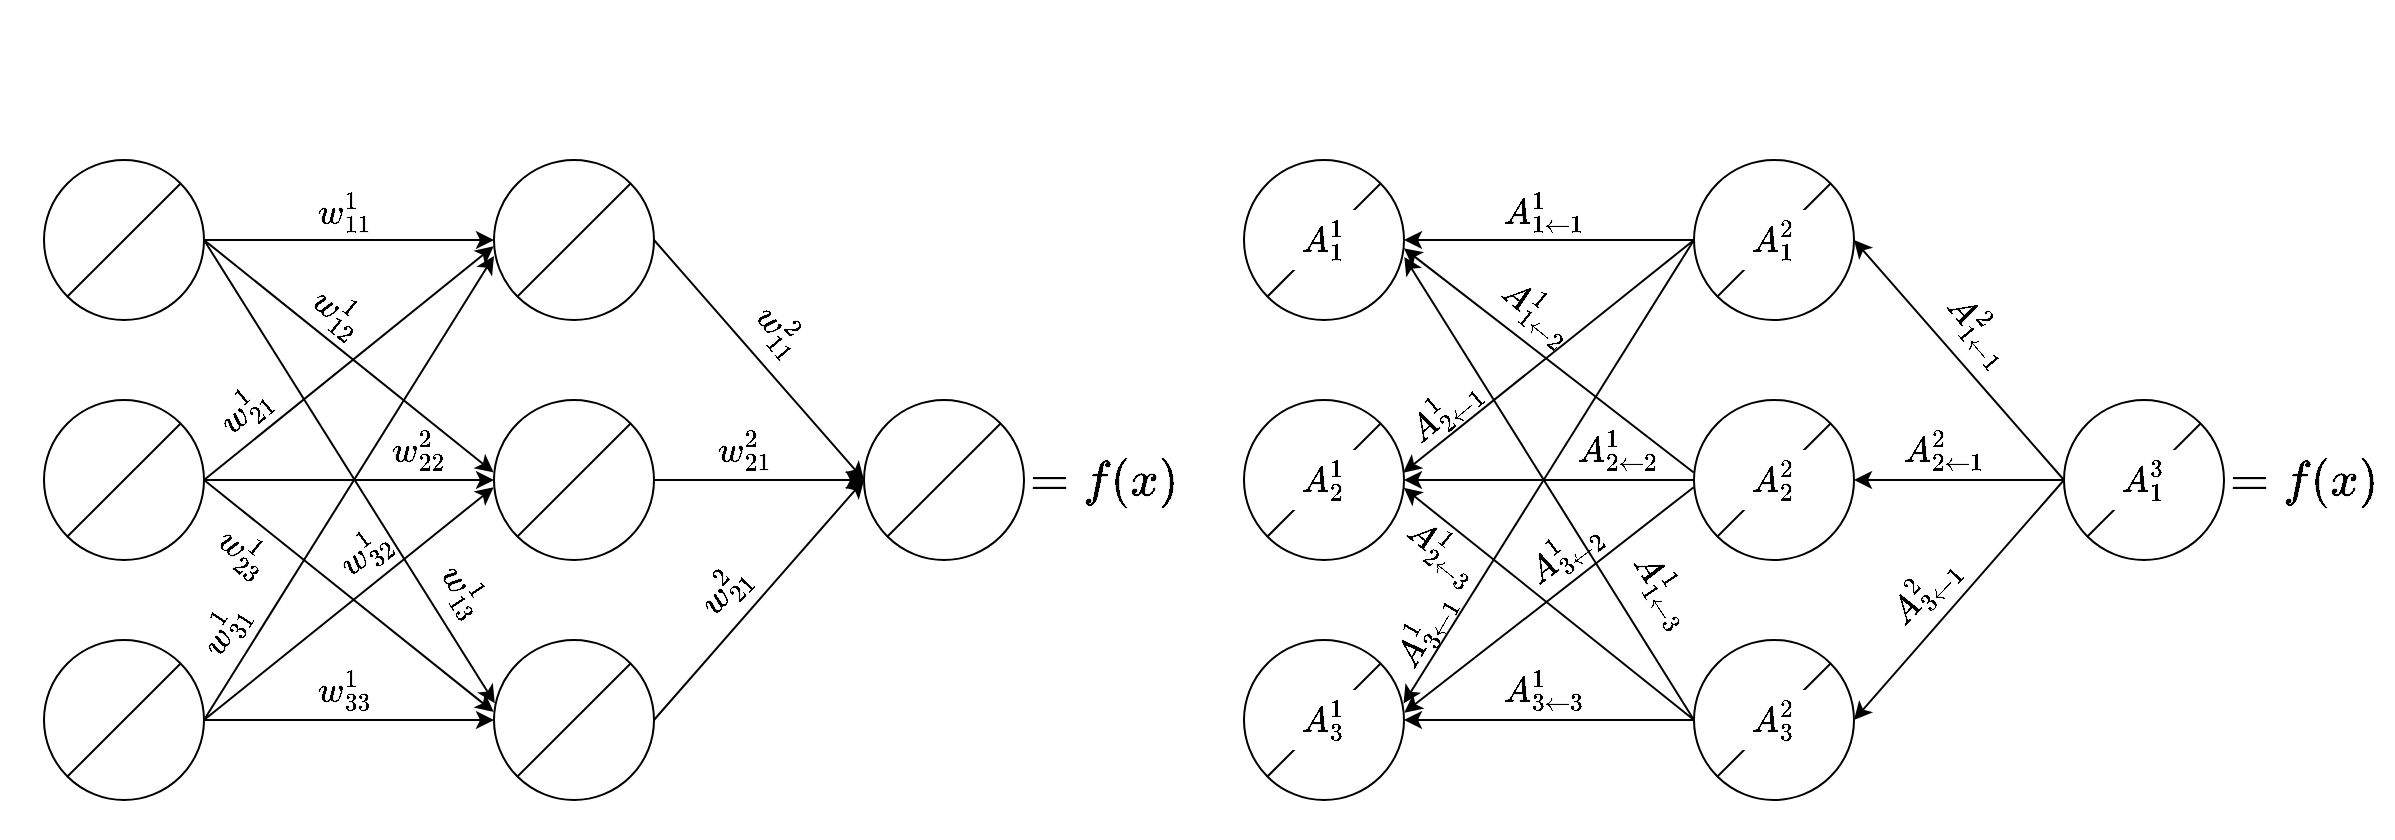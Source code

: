 <mxfile version="21.0.6" type="github"><diagram id="L71-HYiMx5dE4_1I3F0T" name="Sivu-1"><mxGraphModel dx="2271" dy="767" grid="1" gridSize="10" guides="1" tooltips="1" connect="1" arrows="1" fold="1" page="1" pageScale="1" pageWidth="827" pageHeight="1169" math="1" shadow="0"><root><mxCell id="0"/><mxCell id="1" parent="0"/><mxCell id="mySPSd7laB0A6SMgmcMS-1" value="" style="group" parent="1" vertex="1" connectable="0"><mxGeometry x="-822" width="930" height="419" as="geometry"/></mxCell><mxCell id="izF1CWLwOtwObPyW_wJa-1" value="" style="group" parent="mySPSd7laB0A6SMgmcMS-1" vertex="1" connectable="0"><mxGeometry y="99" width="780" height="320" as="geometry"/></mxCell><mxCell id="XnAn_cJSLQp4wYXauc3o-93" value="" style="group" vertex="1" connectable="0" parent="izF1CWLwOtwObPyW_wJa-1"><mxGeometry x="22" y="-19" width="560" height="320" as="geometry"/></mxCell><mxCell id="unRAUoUYdDuh-6SN-mz_-5" value="" style="ellipse;whiteSpace=wrap;html=1;aspect=fixed;" parent="XnAn_cJSLQp4wYXauc3o-93" vertex="1"><mxGeometry width="80" height="80" as="geometry"/></mxCell><mxCell id="unRAUoUYdDuh-6SN-mz_-6" value="" style="ellipse;whiteSpace=wrap;html=1;aspect=fixed;" parent="XnAn_cJSLQp4wYXauc3o-93" vertex="1"><mxGeometry y="240" width="80" height="80" as="geometry"/></mxCell><mxCell id="unRAUoUYdDuh-6SN-mz_-7" value="" style="ellipse;whiteSpace=wrap;html=1;aspect=fixed;" parent="XnAn_cJSLQp4wYXauc3o-93" vertex="1"><mxGeometry y="120" width="80" height="80" as="geometry"/></mxCell><mxCell id="unRAUoUYdDuh-6SN-mz_-21" value="" style="endArrow=classic;html=1;rounded=0;entryX=-0.002;entryY=0.539;entryDx=0;entryDy=0;exitX=1;exitY=0.5;exitDx=0;exitDy=0;entryPerimeter=0;" parent="XnAn_cJSLQp4wYXauc3o-93" source="unRAUoUYdDuh-6SN-mz_-7" target="unRAUoUYdDuh-6SN-mz_-57" edge="1"><mxGeometry width="50" height="50" relative="1" as="geometry"><mxPoint x="75" y="210" as="sourcePoint"/><mxPoint x="215" y="100" as="targetPoint"/></mxGeometry></mxCell><mxCell id="unRAUoUYdDuh-6SN-mz_-22" value="" style="endArrow=classic;html=1;rounded=0;exitX=1;exitY=0.5;exitDx=0;exitDy=0;entryX=0;entryY=0.5;entryDx=0;entryDy=0;" parent="XnAn_cJSLQp4wYXauc3o-93" source="unRAUoUYdDuh-6SN-mz_-5" target="unRAUoUYdDuh-6SN-mz_-57" edge="1"><mxGeometry width="50" height="50" relative="1" as="geometry"><mxPoint x="135" y="40" as="sourcePoint"/><mxPoint x="215" y="91.04" as="targetPoint"/></mxGeometry></mxCell><mxCell id="unRAUoUYdDuh-6SN-mz_-23" value="" style="endArrow=classic;html=1;rounded=0;exitX=1;exitY=0.5;exitDx=0;exitDy=0;entryX=0;entryY=0.6;entryDx=0;entryDy=0;entryPerimeter=0;" parent="XnAn_cJSLQp4wYXauc3o-93" source="unRAUoUYdDuh-6SN-mz_-6" target="unRAUoUYdDuh-6SN-mz_-57" edge="1"><mxGeometry width="50" height="50" relative="1" as="geometry"><mxPoint x="135" y="280" as="sourcePoint"/><mxPoint x="216.04" y="108" as="targetPoint"/></mxGeometry></mxCell><mxCell id="unRAUoUYdDuh-6SN-mz_-24" value="" style="endArrow=classic;html=1;rounded=0;exitX=1;exitY=0.5;exitDx=0;exitDy=0;entryX=0.005;entryY=0.395;entryDx=0;entryDy=0;entryPerimeter=0;" parent="XnAn_cJSLQp4wYXauc3o-93" source="unRAUoUYdDuh-6SN-mz_-5" target="unRAUoUYdDuh-6SN-mz_-59" edge="1"><mxGeometry width="50" height="50" relative="1" as="geometry"><mxPoint x="145" as="sourcePoint"/><mxPoint x="225" as="targetPoint"/></mxGeometry></mxCell><mxCell id="unRAUoUYdDuh-6SN-mz_-45" value="&lt;div style=&quot;font-size: 15px;&quot;&gt;&lt;sub style=&quot;font-size: 15px;&quot;&gt;$$w^1_{31}$$&lt;/sub&gt;&lt;/div&gt;" style="text;html=1;strokeColor=none;fillColor=none;align=center;verticalAlign=middle;whiteSpace=wrap;rounded=0;fontSize=15;rotation=-57;" parent="XnAn_cJSLQp4wYXauc3o-93" vertex="1"><mxGeometry x="60" y="220" width="60" height="30" as="geometry"/></mxCell><mxCell id="unRAUoUYdDuh-6SN-mz_-46" value="&lt;div style=&quot;font-size: 15px;&quot;&gt;&lt;sub style=&quot;font-size: 15px;&quot;&gt;$$w^1_{11}$$&lt;/sub&gt;&lt;/div&gt;" style="text;html=1;strokeColor=none;fillColor=none;align=center;verticalAlign=middle;whiteSpace=wrap;rounded=0;fontSize=15;rotation=0;" parent="XnAn_cJSLQp4wYXauc3o-93" vertex="1"><mxGeometry x="120" y="11" width="60" height="30" as="geometry"/></mxCell><mxCell id="unRAUoUYdDuh-6SN-mz_-47" value="&lt;div style=&quot;font-size: 15px;&quot;&gt;&lt;sub style=&quot;font-size: 15px;&quot;&gt;$$w^1_{21}$$&lt;/sub&gt;&lt;/div&gt;" style="text;html=1;strokeColor=none;fillColor=none;align=center;verticalAlign=middle;whiteSpace=wrap;rounded=0;fontSize=15;rotation=-40;" parent="XnAn_cJSLQp4wYXauc3o-93" vertex="1"><mxGeometry x="70" y="110" width="60" height="30" as="geometry"/></mxCell><mxCell id="unRAUoUYdDuh-6SN-mz_-48" value="" style="endArrow=none;html=1;rounded=0;fontSize=15;exitX=0;exitY=1;exitDx=0;exitDy=0;entryX=1;entryY=0;entryDx=0;entryDy=0;" parent="XnAn_cJSLQp4wYXauc3o-93" source="unRAUoUYdDuh-6SN-mz_-5" target="unRAUoUYdDuh-6SN-mz_-5" edge="1"><mxGeometry width="50" height="50" relative="1" as="geometry"><mxPoint x="15" y="90" as="sourcePoint"/><mxPoint x="65" as="targetPoint"/></mxGeometry></mxCell><mxCell id="unRAUoUYdDuh-6SN-mz_-49" value="" style="endArrow=none;html=1;rounded=0;fontSize=15;exitX=0;exitY=1;exitDx=0;exitDy=0;entryX=1;entryY=0;entryDx=0;entryDy=0;" parent="XnAn_cJSLQp4wYXauc3o-93" source="unRAUoUYdDuh-6SN-mz_-7" target="unRAUoUYdDuh-6SN-mz_-7" edge="1"><mxGeometry width="50" height="50" relative="1" as="geometry"><mxPoint x="11.716" y="186.564" as="sourcePoint"/><mxPoint x="68.284" y="129.996" as="targetPoint"/></mxGeometry></mxCell><mxCell id="unRAUoUYdDuh-6SN-mz_-50" value="" style="endArrow=none;html=1;rounded=0;fontSize=15;exitX=0;exitY=1;exitDx=0;exitDy=0;entryX=1;entryY=0;entryDx=0;entryDy=0;" parent="XnAn_cJSLQp4wYXauc3o-93" source="unRAUoUYdDuh-6SN-mz_-6" target="unRAUoUYdDuh-6SN-mz_-6" edge="1"><mxGeometry width="50" height="50" relative="1" as="geometry"><mxPoint x="9.996" y="308.284" as="sourcePoint"/><mxPoint x="66.564" y="251.716" as="targetPoint"/></mxGeometry></mxCell><mxCell id="unRAUoUYdDuh-6SN-mz_-57" value="" style="ellipse;whiteSpace=wrap;html=1;aspect=fixed;" parent="XnAn_cJSLQp4wYXauc3o-93" vertex="1"><mxGeometry x="225" width="80" height="80" as="geometry"/></mxCell><mxCell id="unRAUoUYdDuh-6SN-mz_-58" value="" style="endArrow=none;html=1;rounded=0;fontSize=15;exitX=0;exitY=1;exitDx=0;exitDy=0;entryX=1;entryY=0;entryDx=0;entryDy=0;" parent="XnAn_cJSLQp4wYXauc3o-93" source="unRAUoUYdDuh-6SN-mz_-57" target="unRAUoUYdDuh-6SN-mz_-57" edge="1"><mxGeometry width="50" height="50" relative="1" as="geometry"><mxPoint x="240" y="150" as="sourcePoint"/><mxPoint x="290" y="60" as="targetPoint"/></mxGeometry></mxCell><mxCell id="unRAUoUYdDuh-6SN-mz_-59" value="" style="ellipse;whiteSpace=wrap;html=1;aspect=fixed;" parent="XnAn_cJSLQp4wYXauc3o-93" vertex="1"><mxGeometry x="225" y="240" width="80" height="80" as="geometry"/></mxCell><mxCell id="unRAUoUYdDuh-6SN-mz_-60" value="" style="endArrow=none;html=1;rounded=0;fontSize=15;exitX=0;exitY=1;exitDx=0;exitDy=0;entryX=1;entryY=0;entryDx=0;entryDy=0;" parent="XnAn_cJSLQp4wYXauc3o-93" source="unRAUoUYdDuh-6SN-mz_-59" target="unRAUoUYdDuh-6SN-mz_-59" edge="1"><mxGeometry width="50" height="50" relative="1" as="geometry"><mxPoint x="340" y="330" as="sourcePoint"/><mxPoint x="390" y="240" as="targetPoint"/></mxGeometry></mxCell><mxCell id="unRAUoUYdDuh-6SN-mz_-65" value="" style="endArrow=classic;html=1;rounded=0;fontSize=15;entryX=-0.002;entryY=0.449;entryDx=0;entryDy=0;exitX=1;exitY=0.5;exitDx=0;exitDy=0;entryPerimeter=0;" parent="XnAn_cJSLQp4wYXauc3o-93" source="unRAUoUYdDuh-6SN-mz_-7" target="unRAUoUYdDuh-6SN-mz_-59" edge="1"><mxGeometry width="50" height="50" relative="1" as="geometry"><mxPoint x="25" y="190" as="sourcePoint"/><mxPoint x="205" y="240" as="targetPoint"/></mxGeometry></mxCell><mxCell id="unRAUoUYdDuh-6SN-mz_-67" value="" style="endArrow=classic;html=1;rounded=0;fontSize=15;entryX=0;entryY=0.5;entryDx=0;entryDy=0;exitX=1;exitY=0.5;exitDx=0;exitDy=0;" parent="XnAn_cJSLQp4wYXauc3o-93" source="unRAUoUYdDuh-6SN-mz_-6" target="unRAUoUYdDuh-6SN-mz_-59" edge="1"><mxGeometry width="50" height="50" relative="1" as="geometry"><mxPoint x="25" y="190" as="sourcePoint"/><mxPoint x="75" y="140" as="targetPoint"/></mxGeometry></mxCell><mxCell id="unRAUoUYdDuh-6SN-mz_-68" value="&lt;div style=&quot;font-size: 15px;&quot;&gt;&lt;sub style=&quot;font-size: 15px;&quot;&gt;$$w^1_{33}$$&lt;/sub&gt;&lt;/div&gt;" style="text;html=1;strokeColor=none;fillColor=none;align=center;verticalAlign=middle;whiteSpace=wrap;rounded=0;fontSize=15;rotation=0;" parent="XnAn_cJSLQp4wYXauc3o-93" vertex="1"><mxGeometry x="120" y="250" width="60" height="30" as="geometry"/></mxCell><mxCell id="unRAUoUYdDuh-6SN-mz_-69" value="&lt;div style=&quot;font-size: 15px;&quot;&gt;&lt;sub style=&quot;font-size: 15px;&quot;&gt;$$w^1_{12}$$&lt;/sub&gt;&lt;/div&gt;" style="text;html=1;strokeColor=none;fillColor=none;align=center;verticalAlign=middle;whiteSpace=wrap;rounded=0;fontSize=15;rotation=39;" parent="XnAn_cJSLQp4wYXauc3o-93" vertex="1"><mxGeometry x="117" y="61" width="60" height="30" as="geometry"/></mxCell><mxCell id="unRAUoUYdDuh-6SN-mz_-70" value="&lt;div style=&quot;font-size: 15px;&quot;&gt;&lt;sub style=&quot;font-size: 15px;&quot;&gt;$$w^2_{22}$$&lt;/sub&gt;&lt;/div&gt;" style="text;html=1;strokeColor=none;fillColor=none;align=center;verticalAlign=middle;whiteSpace=wrap;rounded=0;fontSize=15;rotation=0;" parent="XnAn_cJSLQp4wYXauc3o-93" vertex="1"><mxGeometry x="157" y="130" width="60" height="30" as="geometry"/></mxCell><mxCell id="unRAUoUYdDuh-6SN-mz_-72" value="" style="ellipse;whiteSpace=wrap;html=1;aspect=fixed;" parent="XnAn_cJSLQp4wYXauc3o-93" vertex="1"><mxGeometry x="410" y="120" width="80" height="80" as="geometry"/></mxCell><mxCell id="unRAUoUYdDuh-6SN-mz_-73" value="" style="endArrow=none;html=1;rounded=0;fontSize=15;exitX=0;exitY=1;exitDx=0;exitDy=0;entryX=1;entryY=0;entryDx=0;entryDy=0;" parent="XnAn_cJSLQp4wYXauc3o-93" source="unRAUoUYdDuh-6SN-mz_-72" target="unRAUoUYdDuh-6SN-mz_-72" edge="1"><mxGeometry width="50" height="50" relative="1" as="geometry"><mxPoint x="525" y="270" as="sourcePoint"/><mxPoint x="575" y="180" as="targetPoint"/></mxGeometry></mxCell><mxCell id="unRAUoUYdDuh-6SN-mz_-74" value="" style="endArrow=classic;html=1;rounded=0;fontSize=15;entryX=0;entryY=0.5;entryDx=0;entryDy=0;exitX=1;exitY=0.5;exitDx=0;exitDy=0;" parent="XnAn_cJSLQp4wYXauc3o-93" source="unRAUoUYdDuh-6SN-mz_-57" target="unRAUoUYdDuh-6SN-mz_-72" edge="1"><mxGeometry width="50" height="50" relative="1" as="geometry"><mxPoint x="258" y="190" as="sourcePoint"/><mxPoint x="308" y="140" as="targetPoint"/></mxGeometry></mxCell><mxCell id="unRAUoUYdDuh-6SN-mz_-75" value="" style="endArrow=classic;html=1;rounded=0;fontSize=15;entryX=0;entryY=0.5;entryDx=0;entryDy=0;exitX=1;exitY=0.5;exitDx=0;exitDy=0;" parent="XnAn_cJSLQp4wYXauc3o-93" source="unRAUoUYdDuh-6SN-mz_-59" target="unRAUoUYdDuh-6SN-mz_-72" edge="1"><mxGeometry width="50" height="50" relative="1" as="geometry"><mxPoint x="258" y="190" as="sourcePoint"/><mxPoint x="308" y="140" as="targetPoint"/></mxGeometry></mxCell><mxCell id="unRAUoUYdDuh-6SN-mz_-76" value="&lt;div style=&quot;font-size: 15px;&quot;&gt;&lt;sub style=&quot;font-size: 15px;&quot;&gt;$$w^2_{11}$$&lt;/sub&gt;&lt;/div&gt;" style="text;html=1;strokeColor=none;fillColor=none;align=center;verticalAlign=middle;whiteSpace=wrap;rounded=0;fontSize=15;rotation=50;" parent="XnAn_cJSLQp4wYXauc3o-93" vertex="1"><mxGeometry x="338" y="70" width="60" height="30" as="geometry"/></mxCell><mxCell id="unRAUoUYdDuh-6SN-mz_-77" value="&lt;div style=&quot;font-size: 15px;&quot;&gt;&lt;sub style=&quot;font-size: 15px;&quot;&gt;$$w^2_{21}$$&lt;/sub&gt;&lt;/div&gt;" style="text;html=1;strokeColor=none;fillColor=none;align=center;verticalAlign=middle;whiteSpace=wrap;rounded=0;fontSize=15;rotation=0;" parent="XnAn_cJSLQp4wYXauc3o-93" vertex="1"><mxGeometry x="320" y="130" width="60" height="30" as="geometry"/></mxCell><mxCell id="XnAn_cJSLQp4wYXauc3o-2" value="" style="ellipse;whiteSpace=wrap;html=1;aspect=fixed;" vertex="1" parent="XnAn_cJSLQp4wYXauc3o-93"><mxGeometry x="225" y="120" width="80" height="80" as="geometry"/></mxCell><mxCell id="XnAn_cJSLQp4wYXauc3o-3" value="" style="endArrow=none;html=1;rounded=0;fontSize=15;exitX=0;exitY=1;exitDx=0;exitDy=0;entryX=1;entryY=0;entryDx=0;entryDy=0;" edge="1" parent="XnAn_cJSLQp4wYXauc3o-93" source="XnAn_cJSLQp4wYXauc3o-2" target="XnAn_cJSLQp4wYXauc3o-2"><mxGeometry width="50" height="50" relative="1" as="geometry"><mxPoint x="240" y="270" as="sourcePoint"/><mxPoint x="290" y="180" as="targetPoint"/></mxGeometry></mxCell><mxCell id="XnAn_cJSLQp4wYXauc3o-4" value="" style="endArrow=classic;html=1;rounded=0;exitX=1;exitY=0.5;exitDx=0;exitDy=0;entryX=-0.002;entryY=0.453;entryDx=0;entryDy=0;entryPerimeter=0;" edge="1" parent="XnAn_cJSLQp4wYXauc3o-93" source="unRAUoUYdDuh-6SN-mz_-5" target="XnAn_cJSLQp4wYXauc3o-2"><mxGeometry width="50" height="50" relative="1" as="geometry"><mxPoint x="87" y="41" as="sourcePoint"/><mxPoint x="217" y="131" as="targetPoint"/></mxGeometry></mxCell><mxCell id="XnAn_cJSLQp4wYXauc3o-6" value="" style="endArrow=classic;html=1;rounded=0;exitX=1;exitY=0.5;exitDx=0;exitDy=0;entryX=0;entryY=0.5;entryDx=0;entryDy=0;" edge="1" parent="XnAn_cJSLQp4wYXauc3o-93" source="unRAUoUYdDuh-6SN-mz_-7" target="XnAn_cJSLQp4wYXauc3o-2"><mxGeometry width="50" height="50" relative="1" as="geometry"><mxPoint x="137" y="181" as="sourcePoint"/><mxPoint x="187" y="131" as="targetPoint"/></mxGeometry></mxCell><mxCell id="XnAn_cJSLQp4wYXauc3o-7" value="" style="endArrow=classic;html=1;rounded=0;exitX=1;exitY=0.5;exitDx=0;exitDy=0;entryX=-0.002;entryY=0.545;entryDx=0;entryDy=0;entryPerimeter=0;" edge="1" parent="XnAn_cJSLQp4wYXauc3o-93" source="unRAUoUYdDuh-6SN-mz_-6" target="XnAn_cJSLQp4wYXauc3o-2"><mxGeometry width="50" height="50" relative="1" as="geometry"><mxPoint x="137" y="281" as="sourcePoint"/><mxPoint x="187" y="231" as="targetPoint"/></mxGeometry></mxCell><mxCell id="XnAn_cJSLQp4wYXauc3o-9" value="&lt;div style=&quot;font-size: 15px;&quot;&gt;&lt;sub style=&quot;font-size: 15px;&quot;&gt;$$w^1_{13}$$&lt;/sub&gt;&lt;/div&gt;" style="text;html=1;strokeColor=none;fillColor=none;align=center;verticalAlign=middle;whiteSpace=wrap;rounded=0;fontSize=15;rotation=57;" vertex="1" parent="XnAn_cJSLQp4wYXauc3o-93"><mxGeometry x="180" y="200" width="60" height="30" as="geometry"/></mxCell><mxCell id="XnAn_cJSLQp4wYXauc3o-48" value="&lt;div style=&quot;font-size: 15px;&quot;&gt;&lt;sub style=&quot;font-size: 15px;&quot;&gt;$$w^1_{23}$$&lt;/sub&gt;&lt;/div&gt;" style="text;html=1;strokeColor=none;fillColor=none;align=center;verticalAlign=middle;whiteSpace=wrap;rounded=0;fontSize=15;rotation=39;" vertex="1" parent="XnAn_cJSLQp4wYXauc3o-93"><mxGeometry x="70.31" y="181.11" width="60" height="29" as="geometry"/></mxCell><mxCell id="XnAn_cJSLQp4wYXauc3o-49" value="&lt;div style=&quot;font-size: 15px;&quot;&gt;&lt;sub style=&quot;font-size: 15px;&quot;&gt;$$w^1_{32}$$&lt;/sub&gt;&lt;/div&gt;" style="text;html=1;strokeColor=none;fillColor=none;align=center;verticalAlign=middle;whiteSpace=wrap;rounded=0;fontSize=15;rotation=-37;" vertex="1" parent="XnAn_cJSLQp4wYXauc3o-93"><mxGeometry x="130.31" y="181.11" width="60" height="30" as="geometry"/></mxCell><mxCell id="XnAn_cJSLQp4wYXauc3o-50" value="" style="endArrow=classic;html=1;rounded=0;entryX=0;entryY=0.5;entryDx=0;entryDy=0;exitX=1;exitY=0.5;exitDx=0;exitDy=0;" edge="1" parent="XnAn_cJSLQp4wYXauc3o-93" source="XnAn_cJSLQp4wYXauc3o-2" target="unRAUoUYdDuh-6SN-mz_-72"><mxGeometry width="50" height="50" relative="1" as="geometry"><mxPoint x="260" y="191" as="sourcePoint"/><mxPoint x="310" y="141" as="targetPoint"/></mxGeometry></mxCell><mxCell id="XnAn_cJSLQp4wYXauc3o-91" value="&lt;div style=&quot;font-size: 15px;&quot;&gt;&lt;sub style=&quot;font-size: 15px;&quot;&gt;$$w^2_{21}$$&lt;/sub&gt;&lt;/div&gt;" style="text;html=1;strokeColor=none;fillColor=none;align=center;verticalAlign=middle;whiteSpace=wrap;rounded=0;fontSize=15;rotation=-46;" vertex="1" parent="XnAn_cJSLQp4wYXauc3o-93"><mxGeometry x="310" y="200" width="60" height="30" as="geometry"/></mxCell><mxCell id="izF1CWLwOtwObPyW_wJa-63" value="&lt;font style=&quot;font-size: 21px;&quot;&gt;$$=f(x)$$&lt;/font&gt;" style="text;html=1;strokeColor=none;fillColor=none;align=center;verticalAlign=middle;whiteSpace=wrap;rounded=0;fontSize=24;" parent="XnAn_cJSLQp4wYXauc3o-93" vertex="1"><mxGeometry x="500" y="125" width="60" height="70" as="geometry"/></mxCell><mxCell id="XnAn_cJSLQp4wYXauc3o-94" value="" style="group" vertex="1" connectable="0" parent="1"><mxGeometry x="-200" y="80" width="560" height="320" as="geometry"/></mxCell><mxCell id="XnAn_cJSLQp4wYXauc3o-95" value="" style="ellipse;whiteSpace=wrap;html=1;aspect=fixed;" vertex="1" parent="XnAn_cJSLQp4wYXauc3o-94"><mxGeometry width="80" height="80" as="geometry"/></mxCell><mxCell id="XnAn_cJSLQp4wYXauc3o-96" value="" style="ellipse;whiteSpace=wrap;html=1;aspect=fixed;" vertex="1" parent="XnAn_cJSLQp4wYXauc3o-94"><mxGeometry y="240" width="80" height="80" as="geometry"/></mxCell><mxCell id="XnAn_cJSLQp4wYXauc3o-97" value="" style="ellipse;whiteSpace=wrap;html=1;aspect=fixed;" vertex="1" parent="XnAn_cJSLQp4wYXauc3o-94"><mxGeometry y="120" width="80" height="80" as="geometry"/></mxCell><mxCell id="XnAn_cJSLQp4wYXauc3o-98" value="" style="endArrow=classic;html=1;rounded=0;entryX=0.995;entryY=0.454;entryDx=0;entryDy=0;exitX=0;exitY=0.5;exitDx=0;exitDy=0;entryPerimeter=0;" edge="1" parent="XnAn_cJSLQp4wYXauc3o-94" source="XnAn_cJSLQp4wYXauc3o-108" target="XnAn_cJSLQp4wYXauc3o-97"><mxGeometry width="50" height="50" relative="1" as="geometry"><mxPoint x="215" y="100" as="sourcePoint"/><mxPoint x="75" y="210" as="targetPoint"/></mxGeometry></mxCell><mxCell id="XnAn_cJSLQp4wYXauc3o-99" value="" style="endArrow=classic;html=1;rounded=0;exitX=0;exitY=0.5;exitDx=0;exitDy=0;entryX=1;entryY=0.5;entryDx=0;entryDy=0;" edge="1" parent="XnAn_cJSLQp4wYXauc3o-94" source="XnAn_cJSLQp4wYXauc3o-108" target="XnAn_cJSLQp4wYXauc3o-95"><mxGeometry width="50" height="50" relative="1" as="geometry"><mxPoint x="215" y="91.04" as="sourcePoint"/><mxPoint x="135" y="40" as="targetPoint"/></mxGeometry></mxCell><mxCell id="XnAn_cJSLQp4wYXauc3o-100" value="" style="endArrow=classic;html=1;rounded=0;exitX=0;exitY=0.5;exitDx=0;exitDy=0;entryX=0.997;entryY=0.397;entryDx=0;entryDy=0;entryPerimeter=0;" edge="1" parent="XnAn_cJSLQp4wYXauc3o-94" source="XnAn_cJSLQp4wYXauc3o-108" target="XnAn_cJSLQp4wYXauc3o-96"><mxGeometry width="50" height="50" relative="1" as="geometry"><mxPoint x="216.04" y="108" as="sourcePoint"/><mxPoint x="135" y="280" as="targetPoint"/></mxGeometry></mxCell><mxCell id="XnAn_cJSLQp4wYXauc3o-101" value="" style="endArrow=classic;html=1;rounded=0;exitX=0;exitY=0.5;exitDx=0;exitDy=0;entryX=1.002;entryY=0.606;entryDx=0;entryDy=0;entryPerimeter=0;" edge="1" parent="XnAn_cJSLQp4wYXauc3o-94" source="XnAn_cJSLQp4wYXauc3o-110" target="XnAn_cJSLQp4wYXauc3o-95"><mxGeometry width="50" height="50" relative="1" as="geometry"><mxPoint x="225" as="sourcePoint"/><mxPoint x="145" as="targetPoint"/></mxGeometry></mxCell><mxCell id="XnAn_cJSLQp4wYXauc3o-102" value="&lt;div style=&quot;font-size: 15px;&quot;&gt;&lt;sub style=&quot;font-size: 15px;&quot;&gt;$$A^{1}_{3\leftarrow1}$$&lt;/sub&gt;&lt;/div&gt;" style="text;html=1;strokeColor=none;fillColor=none;align=center;verticalAlign=middle;whiteSpace=wrap;rounded=0;fontSize=15;rotation=-60;" vertex="1" parent="XnAn_cJSLQp4wYXauc3o-94"><mxGeometry x="60" y="220" width="60" height="30" as="geometry"/></mxCell><mxCell id="XnAn_cJSLQp4wYXauc3o-103" value="&lt;div style=&quot;font-size: 15px;&quot;&gt;&lt;sub style=&quot;font-size: 15px;&quot;&gt;$$A^{1}_{1\leftarrow1}$$&lt;/sub&gt;&lt;/div&gt;" style="text;html=1;strokeColor=none;fillColor=none;align=center;verticalAlign=middle;whiteSpace=wrap;rounded=0;fontSize=15;rotation=0;" vertex="1" parent="XnAn_cJSLQp4wYXauc3o-94"><mxGeometry x="120" y="11" width="60" height="30" as="geometry"/></mxCell><mxCell id="XnAn_cJSLQp4wYXauc3o-104" value="&lt;div style=&quot;font-size: 15px;&quot;&gt;&lt;sub style=&quot;font-size: 15px;&quot;&gt;$$A^{1}_{2\leftarrow1}$$&lt;/sub&gt;&lt;/div&gt;" style="text;html=1;strokeColor=none;fillColor=none;align=center;verticalAlign=middle;whiteSpace=wrap;rounded=0;fontSize=15;rotation=-40;" vertex="1" parent="XnAn_cJSLQp4wYXauc3o-94"><mxGeometry x="70" y="110" width="60" height="30" as="geometry"/></mxCell><mxCell id="XnAn_cJSLQp4wYXauc3o-105" value="" style="endArrow=none;html=1;rounded=0;fontSize=15;exitX=0;exitY=1;exitDx=0;exitDy=0;entryX=1;entryY=0;entryDx=0;entryDy=0;" edge="1" parent="XnAn_cJSLQp4wYXauc3o-94" source="XnAn_cJSLQp4wYXauc3o-95" target="XnAn_cJSLQp4wYXauc3o-95"><mxGeometry width="50" height="50" relative="1" as="geometry"><mxPoint x="15" y="90" as="sourcePoint"/><mxPoint x="65" as="targetPoint"/></mxGeometry></mxCell><mxCell id="XnAn_cJSLQp4wYXauc3o-106" value="" style="endArrow=none;html=1;rounded=0;fontSize=15;exitX=0;exitY=1;exitDx=0;exitDy=0;entryX=1;entryY=0;entryDx=0;entryDy=0;" edge="1" parent="XnAn_cJSLQp4wYXauc3o-94" source="XnAn_cJSLQp4wYXauc3o-97" target="XnAn_cJSLQp4wYXauc3o-97"><mxGeometry width="50" height="50" relative="1" as="geometry"><mxPoint x="11.716" y="186.564" as="sourcePoint"/><mxPoint x="68.284" y="129.996" as="targetPoint"/></mxGeometry></mxCell><mxCell id="XnAn_cJSLQp4wYXauc3o-107" value="" style="endArrow=none;html=1;rounded=0;fontSize=15;exitX=0;exitY=1;exitDx=0;exitDy=0;entryX=1;entryY=0;entryDx=0;entryDy=0;" edge="1" parent="XnAn_cJSLQp4wYXauc3o-94" source="XnAn_cJSLQp4wYXauc3o-96" target="XnAn_cJSLQp4wYXauc3o-96"><mxGeometry width="50" height="50" relative="1" as="geometry"><mxPoint x="9.996" y="308.284" as="sourcePoint"/><mxPoint x="66.564" y="251.716" as="targetPoint"/></mxGeometry></mxCell><mxCell id="XnAn_cJSLQp4wYXauc3o-108" value="" style="ellipse;whiteSpace=wrap;html=1;aspect=fixed;" vertex="1" parent="XnAn_cJSLQp4wYXauc3o-94"><mxGeometry x="225" width="80" height="80" as="geometry"/></mxCell><mxCell id="XnAn_cJSLQp4wYXauc3o-109" value="" style="endArrow=none;html=1;rounded=0;fontSize=15;exitX=0;exitY=1;exitDx=0;exitDy=0;entryX=1;entryY=0;entryDx=0;entryDy=0;" edge="1" parent="XnAn_cJSLQp4wYXauc3o-94" source="XnAn_cJSLQp4wYXauc3o-108" target="XnAn_cJSLQp4wYXauc3o-108"><mxGeometry width="50" height="50" relative="1" as="geometry"><mxPoint x="240" y="150" as="sourcePoint"/><mxPoint x="290" y="60" as="targetPoint"/></mxGeometry></mxCell><mxCell id="XnAn_cJSLQp4wYXauc3o-110" value="" style="ellipse;whiteSpace=wrap;html=1;aspect=fixed;" vertex="1" parent="XnAn_cJSLQp4wYXauc3o-94"><mxGeometry x="225" y="240" width="80" height="80" as="geometry"/></mxCell><mxCell id="XnAn_cJSLQp4wYXauc3o-111" value="" style="endArrow=none;html=1;rounded=0;fontSize=15;exitX=0;exitY=1;exitDx=0;exitDy=0;entryX=1;entryY=0;entryDx=0;entryDy=0;" edge="1" parent="XnAn_cJSLQp4wYXauc3o-94" source="XnAn_cJSLQp4wYXauc3o-110" target="XnAn_cJSLQp4wYXauc3o-110"><mxGeometry width="50" height="50" relative="1" as="geometry"><mxPoint x="340" y="330" as="sourcePoint"/><mxPoint x="390" y="240" as="targetPoint"/></mxGeometry></mxCell><mxCell id="XnAn_cJSLQp4wYXauc3o-112" value="" style="endArrow=classic;html=1;rounded=0;fontSize=15;entryX=0.999;entryY=0.549;entryDx=0;entryDy=0;exitX=0;exitY=0.5;exitDx=0;exitDy=0;entryPerimeter=0;" edge="1" parent="XnAn_cJSLQp4wYXauc3o-94" source="XnAn_cJSLQp4wYXauc3o-110" target="XnAn_cJSLQp4wYXauc3o-97"><mxGeometry width="50" height="50" relative="1" as="geometry"><mxPoint x="205" y="240" as="sourcePoint"/><mxPoint x="25" y="190" as="targetPoint"/></mxGeometry></mxCell><mxCell id="XnAn_cJSLQp4wYXauc3o-113" value="" style="endArrow=classic;html=1;rounded=0;fontSize=15;entryX=1;entryY=0.5;entryDx=0;entryDy=0;exitX=0;exitY=0.5;exitDx=0;exitDy=0;" edge="1" parent="XnAn_cJSLQp4wYXauc3o-94" source="XnAn_cJSLQp4wYXauc3o-110" target="XnAn_cJSLQp4wYXauc3o-96"><mxGeometry width="50" height="50" relative="1" as="geometry"><mxPoint x="75" y="140" as="sourcePoint"/><mxPoint x="25" y="190" as="targetPoint"/></mxGeometry></mxCell><mxCell id="XnAn_cJSLQp4wYXauc3o-114" value="&lt;div style=&quot;font-size: 15px;&quot;&gt;&lt;sub style=&quot;font-size: 15px;&quot;&gt;$$A^{1}_{3\leftarrow3}$$&lt;/sub&gt;&lt;/div&gt;" style="text;html=1;strokeColor=none;fillColor=none;align=center;verticalAlign=middle;whiteSpace=wrap;rounded=0;fontSize=15;rotation=0;" vertex="1" parent="XnAn_cJSLQp4wYXauc3o-94"><mxGeometry x="120" y="250" width="60" height="30" as="geometry"/></mxCell><mxCell id="XnAn_cJSLQp4wYXauc3o-115" value="&lt;div style=&quot;font-size: 15px;&quot;&gt;&lt;sub style=&quot;font-size: 15px;&quot;&gt;$$A^{1}_{1\leftarrow2}$$&lt;/sub&gt;&lt;/div&gt;" style="text;html=1;strokeColor=none;fillColor=none;align=center;verticalAlign=middle;whiteSpace=wrap;rounded=0;fontSize=15;rotation=39;" vertex="1" parent="XnAn_cJSLQp4wYXauc3o-94"><mxGeometry x="117" y="61" width="60" height="30" as="geometry"/></mxCell><mxCell id="XnAn_cJSLQp4wYXauc3o-116" value="&lt;div style=&quot;font-size: 15px;&quot;&gt;&lt;sub style=&quot;font-size: 15px;&quot;&gt;$$A^{1}_{2\leftarrow2}$$&lt;/sub&gt;&lt;/div&gt;" style="text;html=1;strokeColor=none;fillColor=none;align=center;verticalAlign=middle;whiteSpace=wrap;rounded=0;fontSize=15;rotation=0;" vertex="1" parent="XnAn_cJSLQp4wYXauc3o-94"><mxGeometry x="157" y="130" width="60" height="30" as="geometry"/></mxCell><mxCell id="XnAn_cJSLQp4wYXauc3o-117" value="" style="ellipse;whiteSpace=wrap;html=1;aspect=fixed;" vertex="1" parent="XnAn_cJSLQp4wYXauc3o-94"><mxGeometry x="410" y="120" width="80" height="80" as="geometry"/></mxCell><mxCell id="XnAn_cJSLQp4wYXauc3o-118" value="" style="endArrow=none;html=1;rounded=0;fontSize=15;exitX=0;exitY=1;exitDx=0;exitDy=0;entryX=1;entryY=0;entryDx=0;entryDy=0;" edge="1" parent="XnAn_cJSLQp4wYXauc3o-94" source="XnAn_cJSLQp4wYXauc3o-117" target="XnAn_cJSLQp4wYXauc3o-117"><mxGeometry width="50" height="50" relative="1" as="geometry"><mxPoint x="525" y="270" as="sourcePoint"/><mxPoint x="575" y="180" as="targetPoint"/></mxGeometry></mxCell><mxCell id="XnAn_cJSLQp4wYXauc3o-119" value="" style="endArrow=classic;html=1;rounded=0;fontSize=15;entryX=1;entryY=0.5;entryDx=0;entryDy=0;exitX=0;exitY=0.5;exitDx=0;exitDy=0;" edge="1" parent="XnAn_cJSLQp4wYXauc3o-94" source="XnAn_cJSLQp4wYXauc3o-117" target="XnAn_cJSLQp4wYXauc3o-108"><mxGeometry width="50" height="50" relative="1" as="geometry"><mxPoint x="308" y="140" as="sourcePoint"/><mxPoint x="258" y="190" as="targetPoint"/></mxGeometry></mxCell><mxCell id="XnAn_cJSLQp4wYXauc3o-120" value="" style="endArrow=classic;html=1;rounded=0;fontSize=15;entryX=1;entryY=0.5;entryDx=0;entryDy=0;exitX=0;exitY=0.5;exitDx=0;exitDy=0;" edge="1" parent="XnAn_cJSLQp4wYXauc3o-94" source="XnAn_cJSLQp4wYXauc3o-117" target="XnAn_cJSLQp4wYXauc3o-110"><mxGeometry width="50" height="50" relative="1" as="geometry"><mxPoint x="308" y="140" as="sourcePoint"/><mxPoint x="258" y="190" as="targetPoint"/></mxGeometry></mxCell><mxCell id="XnAn_cJSLQp4wYXauc3o-121" value="&lt;div style=&quot;font-size: 15px;&quot;&gt;&lt;sub style=&quot;font-size: 15px;&quot;&gt;$$A^{2}_{1\leftarrow1}$$&lt;/sub&gt;&lt;/div&gt;" style="text;html=1;strokeColor=none;fillColor=none;align=center;verticalAlign=middle;whiteSpace=wrap;rounded=0;fontSize=15;rotation=50;" vertex="1" parent="XnAn_cJSLQp4wYXauc3o-94"><mxGeometry x="338" y="70" width="60" height="30" as="geometry"/></mxCell><mxCell id="XnAn_cJSLQp4wYXauc3o-136" style="edgeStyle=orthogonalEdgeStyle;rounded=0;orthogonalLoop=1;jettySize=auto;html=1;exitX=0;exitY=1;exitDx=0;exitDy=0;" edge="1" parent="XnAn_cJSLQp4wYXauc3o-94" source="XnAn_cJSLQp4wYXauc3o-122"><mxGeometry relative="1" as="geometry"><mxPoint x="319.857" y="159.857" as="targetPoint"/></mxGeometry></mxCell><mxCell id="XnAn_cJSLQp4wYXauc3o-122" value="&lt;div style=&quot;font-size: 15px;&quot;&gt;&lt;sub style=&quot;font-size: 15px;&quot;&gt;$$A^{2}_{2\leftarrow1}$$&lt;/sub&gt;&lt;/div&gt;" style="text;html=1;strokeColor=none;fillColor=none;align=center;verticalAlign=middle;whiteSpace=wrap;rounded=0;fontSize=15;rotation=0;" vertex="1" parent="XnAn_cJSLQp4wYXauc3o-94"><mxGeometry x="320" y="130" width="60" height="30" as="geometry"/></mxCell><mxCell id="XnAn_cJSLQp4wYXauc3o-123" value="" style="ellipse;whiteSpace=wrap;html=1;aspect=fixed;" vertex="1" parent="XnAn_cJSLQp4wYXauc3o-94"><mxGeometry x="225" y="120" width="80" height="80" as="geometry"/></mxCell><mxCell id="XnAn_cJSLQp4wYXauc3o-124" value="" style="endArrow=none;html=1;rounded=0;fontSize=15;exitX=0;exitY=1;exitDx=0;exitDy=0;entryX=1;entryY=0;entryDx=0;entryDy=0;" edge="1" parent="XnAn_cJSLQp4wYXauc3o-94" source="XnAn_cJSLQp4wYXauc3o-123" target="XnAn_cJSLQp4wYXauc3o-123"><mxGeometry width="50" height="50" relative="1" as="geometry"><mxPoint x="240" y="270" as="sourcePoint"/><mxPoint x="290" y="180" as="targetPoint"/></mxGeometry></mxCell><mxCell id="XnAn_cJSLQp4wYXauc3o-125" value="" style="endArrow=classic;html=1;rounded=0;exitX=-0.002;exitY=0.453;exitDx=0;exitDy=0;entryX=0.999;entryY=0.552;entryDx=0;entryDy=0;exitPerimeter=0;entryPerimeter=0;" edge="1" parent="XnAn_cJSLQp4wYXauc3o-94" source="XnAn_cJSLQp4wYXauc3o-123" target="XnAn_cJSLQp4wYXauc3o-95"><mxGeometry width="50" height="50" relative="1" as="geometry"><mxPoint x="217" y="131" as="sourcePoint"/><mxPoint x="87" y="41" as="targetPoint"/></mxGeometry></mxCell><mxCell id="XnAn_cJSLQp4wYXauc3o-126" value="" style="endArrow=classic;html=1;rounded=0;exitX=0;exitY=0.5;exitDx=0;exitDy=0;entryX=1;entryY=0.5;entryDx=0;entryDy=0;" edge="1" parent="XnAn_cJSLQp4wYXauc3o-94" source="XnAn_cJSLQp4wYXauc3o-123" target="XnAn_cJSLQp4wYXauc3o-97"><mxGeometry width="50" height="50" relative="1" as="geometry"><mxPoint x="187" y="131" as="sourcePoint"/><mxPoint x="137" y="181" as="targetPoint"/></mxGeometry></mxCell><mxCell id="XnAn_cJSLQp4wYXauc3o-127" value="" style="endArrow=classic;html=1;rounded=0;exitX=-0.002;exitY=0.545;exitDx=0;exitDy=0;entryX=1.002;entryY=0.454;entryDx=0;entryDy=0;exitPerimeter=0;entryPerimeter=0;" edge="1" parent="XnAn_cJSLQp4wYXauc3o-94" source="XnAn_cJSLQp4wYXauc3o-123" target="XnAn_cJSLQp4wYXauc3o-96"><mxGeometry width="50" height="50" relative="1" as="geometry"><mxPoint x="187" y="231" as="sourcePoint"/><mxPoint x="137" y="281" as="targetPoint"/></mxGeometry></mxCell><mxCell id="XnAn_cJSLQp4wYXauc3o-128" value="&lt;div style=&quot;font-size: 15px;&quot;&gt;&lt;sub style=&quot;font-size: 15px;&quot;&gt;$$A^{1}_{1\leftarrow3}$$&lt;/sub&gt;&lt;/div&gt;" style="text;html=1;strokeColor=none;fillColor=none;align=center;verticalAlign=middle;whiteSpace=wrap;rounded=0;fontSize=15;rotation=57;" vertex="1" parent="XnAn_cJSLQp4wYXauc3o-94"><mxGeometry x="180" y="200" width="60" height="30" as="geometry"/></mxCell><mxCell id="XnAn_cJSLQp4wYXauc3o-129" value="&lt;div style=&quot;font-size: 15px;&quot;&gt;&lt;sub style=&quot;font-size: 15px;&quot;&gt;$$A^{1}_{2\leftarrow3}$$&lt;/sub&gt;&lt;/div&gt;" style="text;html=1;strokeColor=none;fillColor=none;align=center;verticalAlign=middle;whiteSpace=wrap;rounded=0;fontSize=15;rotation=39;" vertex="1" parent="XnAn_cJSLQp4wYXauc3o-94"><mxGeometry x="70.31" y="181.11" width="60" height="29" as="geometry"/></mxCell><mxCell id="XnAn_cJSLQp4wYXauc3o-130" value="&lt;div style=&quot;font-size: 15px;&quot;&gt;&lt;sub style=&quot;font-size: 15px;&quot;&gt;$$A^{1}_{3\leftarrow2}$$&lt;/sub&gt;&lt;/div&gt;" style="text;html=1;strokeColor=none;fillColor=none;align=center;verticalAlign=middle;whiteSpace=wrap;rounded=0;fontSize=15;rotation=-37;" vertex="1" parent="XnAn_cJSLQp4wYXauc3o-94"><mxGeometry x="130.31" y="181.11" width="60" height="30" as="geometry"/></mxCell><mxCell id="XnAn_cJSLQp4wYXauc3o-131" value="" style="endArrow=classic;html=1;rounded=0;entryX=1;entryY=0.5;entryDx=0;entryDy=0;exitX=0;exitY=0.5;exitDx=0;exitDy=0;" edge="1" parent="XnAn_cJSLQp4wYXauc3o-94" source="XnAn_cJSLQp4wYXauc3o-117" target="XnAn_cJSLQp4wYXauc3o-123"><mxGeometry width="50" height="50" relative="1" as="geometry"><mxPoint x="310" y="141" as="sourcePoint"/><mxPoint x="260" y="191" as="targetPoint"/></mxGeometry></mxCell><mxCell id="XnAn_cJSLQp4wYXauc3o-132" value="&lt;div style=&quot;font-size: 15px;&quot;&gt;&lt;sub style=&quot;font-size: 15px;&quot;&gt;$$A^{2}_{3\leftarrow1}$$&lt;/sub&gt;&lt;/div&gt;" style="text;html=1;strokeColor=none;fillColor=none;align=center;verticalAlign=middle;whiteSpace=wrap;rounded=0;fontSize=15;rotation=-46;" vertex="1" parent="XnAn_cJSLQp4wYXauc3o-94"><mxGeometry x="310" y="200" width="60" height="30" as="geometry"/></mxCell><mxCell id="XnAn_cJSLQp4wYXauc3o-133" value="&lt;font style=&quot;font-size: 21px;&quot;&gt;$$=f(x)$$&lt;/font&gt;" style="text;html=1;strokeColor=none;fillColor=none;align=center;verticalAlign=middle;whiteSpace=wrap;rounded=0;fontSize=24;" vertex="1" parent="XnAn_cJSLQp4wYXauc3o-94"><mxGeometry x="500" y="125" width="60" height="70" as="geometry"/></mxCell><mxCell id="XnAn_cJSLQp4wYXauc3o-140" value="&lt;div style=&quot;font-size: 15px;&quot;&gt;&lt;sub style=&quot;font-size: 15px;&quot;&gt;$$A^{1}_{1}$$&lt;/sub&gt;&lt;/div&gt;" style="text;html=1;strokeColor=none;fillColor=default;align=center;verticalAlign=middle;whiteSpace=wrap;rounded=0;fontSize=15;rotation=0;" vertex="1" parent="XnAn_cJSLQp4wYXauc3o-94"><mxGeometry x="10.31" y="25" width="60" height="30" as="geometry"/></mxCell><mxCell id="XnAn_cJSLQp4wYXauc3o-141" value="&lt;div style=&quot;font-size: 15px;&quot;&gt;&lt;sub style=&quot;font-size: 15px;&quot;&gt;$$A^{1}_{2}$$&lt;/sub&gt;&lt;/div&gt;" style="text;html=1;strokeColor=none;fillColor=default;align=center;verticalAlign=middle;whiteSpace=wrap;rounded=0;fontSize=15;rotation=0;" vertex="1" parent="XnAn_cJSLQp4wYXauc3o-94"><mxGeometry x="10" y="145" width="60" height="30" as="geometry"/></mxCell><mxCell id="XnAn_cJSLQp4wYXauc3o-143" value="&lt;div style=&quot;font-size: 15px;&quot;&gt;&lt;sub style=&quot;font-size: 15px;&quot;&gt;$$A^{1}_{3}$$&lt;/sub&gt;&lt;/div&gt;" style="text;html=1;strokeColor=none;fillColor=default;align=center;verticalAlign=middle;whiteSpace=wrap;rounded=0;fontSize=15;rotation=0;" vertex="1" parent="XnAn_cJSLQp4wYXauc3o-94"><mxGeometry x="10" y="265" width="60" height="30" as="geometry"/></mxCell><mxCell id="XnAn_cJSLQp4wYXauc3o-144" value="&lt;div style=&quot;font-size: 15px;&quot;&gt;&lt;sub style=&quot;font-size: 15px;&quot;&gt;$$A^{2}_{3}$$&lt;/sub&gt;&lt;/div&gt;" style="text;html=1;strokeColor=none;fillColor=default;align=center;verticalAlign=middle;whiteSpace=wrap;rounded=0;fontSize=15;rotation=0;" vertex="1" parent="XnAn_cJSLQp4wYXauc3o-94"><mxGeometry x="235" y="265" width="60" height="30" as="geometry"/></mxCell><mxCell id="XnAn_cJSLQp4wYXauc3o-145" value="&lt;div style=&quot;font-size: 15px;&quot;&gt;&lt;sub style=&quot;font-size: 15px;&quot;&gt;$$A^{2}_{2}$$&lt;/sub&gt;&lt;/div&gt;" style="text;html=1;strokeColor=none;fillColor=default;align=center;verticalAlign=middle;whiteSpace=wrap;rounded=0;fontSize=15;rotation=0;" vertex="1" parent="XnAn_cJSLQp4wYXauc3o-94"><mxGeometry x="235" y="145" width="60" height="30" as="geometry"/></mxCell><mxCell id="XnAn_cJSLQp4wYXauc3o-146" value="&lt;div style=&quot;font-size: 15px;&quot;&gt;&lt;sub style=&quot;font-size: 15px;&quot;&gt;$$A^{2}_{1}$$&lt;/sub&gt;&lt;/div&gt;" style="text;html=1;strokeColor=none;fillColor=default;align=center;verticalAlign=middle;whiteSpace=wrap;rounded=0;fontSize=15;rotation=0;" vertex="1" parent="XnAn_cJSLQp4wYXauc3o-94"><mxGeometry x="235" y="25" width="60" height="30" as="geometry"/></mxCell><mxCell id="XnAn_cJSLQp4wYXauc3o-147" value="&lt;div style=&quot;font-size: 15px;&quot;&gt;&lt;sub style=&quot;font-size: 15px;&quot;&gt;$$A^{3}_{1}$$&lt;/sub&gt;&lt;/div&gt;" style="text;html=1;strokeColor=none;fillColor=default;align=center;verticalAlign=middle;whiteSpace=wrap;rounded=0;fontSize=15;rotation=0;" vertex="1" parent="XnAn_cJSLQp4wYXauc3o-94"><mxGeometry x="420" y="145" width="60" height="30" as="geometry"/></mxCell></root></mxGraphModel></diagram></mxfile>